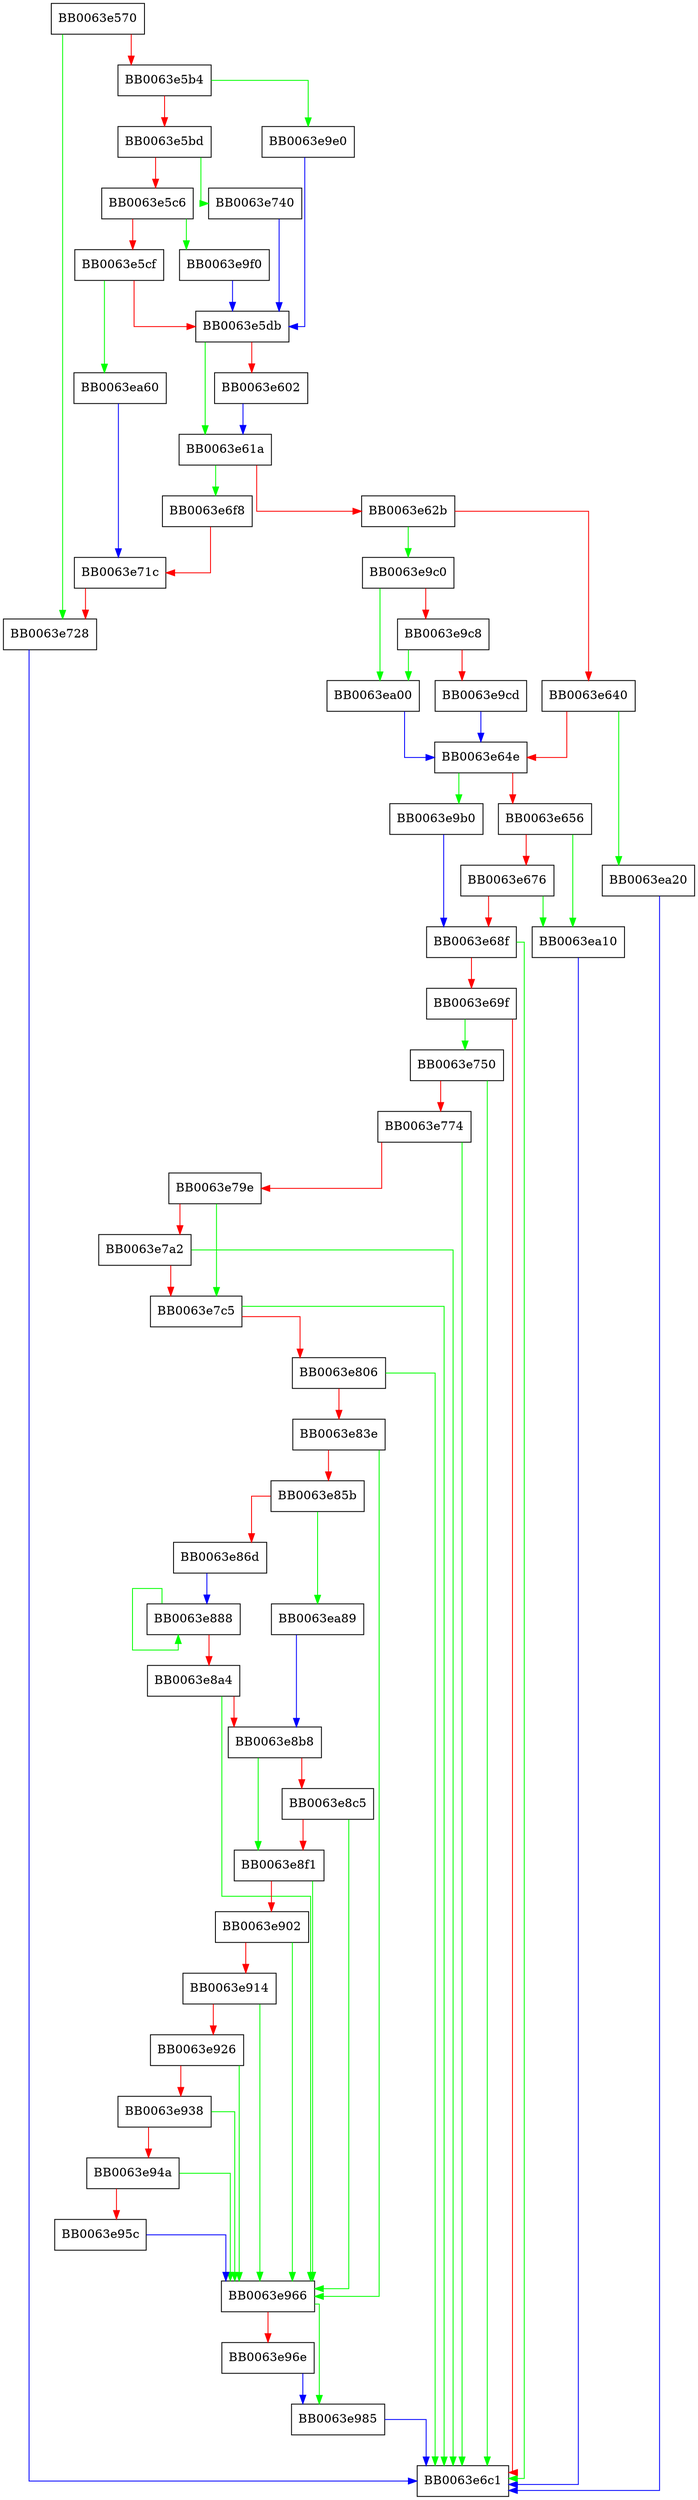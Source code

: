 digraph ossl_rsa_padding_add_PKCS1_PSS_mgf1 {
  node [shape="box"];
  graph [splines=ortho];
  BB0063e570 -> BB0063e728 [color="green"];
  BB0063e570 -> BB0063e5b4 [color="red"];
  BB0063e5b4 -> BB0063e9e0 [color="green"];
  BB0063e5b4 -> BB0063e5bd [color="red"];
  BB0063e5bd -> BB0063e740 [color="green"];
  BB0063e5bd -> BB0063e5c6 [color="red"];
  BB0063e5c6 -> BB0063e9f0 [color="green"];
  BB0063e5c6 -> BB0063e5cf [color="red"];
  BB0063e5cf -> BB0063ea60 [color="green"];
  BB0063e5cf -> BB0063e5db [color="red"];
  BB0063e5db -> BB0063e61a [color="green"];
  BB0063e5db -> BB0063e602 [color="red"];
  BB0063e602 -> BB0063e61a [color="blue"];
  BB0063e61a -> BB0063e6f8 [color="green"];
  BB0063e61a -> BB0063e62b [color="red"];
  BB0063e62b -> BB0063e9c0 [color="green"];
  BB0063e62b -> BB0063e640 [color="red"];
  BB0063e640 -> BB0063ea20 [color="green"];
  BB0063e640 -> BB0063e64e [color="red"];
  BB0063e64e -> BB0063e9b0 [color="green"];
  BB0063e64e -> BB0063e656 [color="red"];
  BB0063e656 -> BB0063ea10 [color="green"];
  BB0063e656 -> BB0063e676 [color="red"];
  BB0063e676 -> BB0063ea10 [color="green"];
  BB0063e676 -> BB0063e68f [color="red"];
  BB0063e68f -> BB0063e6c1 [color="green"];
  BB0063e68f -> BB0063e69f [color="red"];
  BB0063e69f -> BB0063e750 [color="green"];
  BB0063e69f -> BB0063e6c1 [color="red"];
  BB0063e6f8 -> BB0063e71c [color="red"];
  BB0063e71c -> BB0063e728 [color="red"];
  BB0063e728 -> BB0063e6c1 [color="blue"];
  BB0063e740 -> BB0063e5db [color="blue"];
  BB0063e750 -> BB0063e6c1 [color="green"];
  BB0063e750 -> BB0063e774 [color="red"];
  BB0063e774 -> BB0063e6c1 [color="green"];
  BB0063e774 -> BB0063e79e [color="red"];
  BB0063e79e -> BB0063e7c5 [color="green"];
  BB0063e79e -> BB0063e7a2 [color="red"];
  BB0063e7a2 -> BB0063e6c1 [color="green"];
  BB0063e7a2 -> BB0063e7c5 [color="red"];
  BB0063e7c5 -> BB0063e6c1 [color="green"];
  BB0063e7c5 -> BB0063e806 [color="red"];
  BB0063e806 -> BB0063e6c1 [color="green"];
  BB0063e806 -> BB0063e83e [color="red"];
  BB0063e83e -> BB0063e966 [color="green"];
  BB0063e83e -> BB0063e85b [color="red"];
  BB0063e85b -> BB0063ea89 [color="green"];
  BB0063e85b -> BB0063e86d [color="red"];
  BB0063e86d -> BB0063e888 [color="blue"];
  BB0063e888 -> BB0063e888 [color="green"];
  BB0063e888 -> BB0063e8a4 [color="red"];
  BB0063e8a4 -> BB0063e966 [color="green"];
  BB0063e8a4 -> BB0063e8b8 [color="red"];
  BB0063e8b8 -> BB0063e8f1 [color="green"];
  BB0063e8b8 -> BB0063e8c5 [color="red"];
  BB0063e8c5 -> BB0063e966 [color="green"];
  BB0063e8c5 -> BB0063e8f1 [color="red"];
  BB0063e8f1 -> BB0063e966 [color="green"];
  BB0063e8f1 -> BB0063e902 [color="red"];
  BB0063e902 -> BB0063e966 [color="green"];
  BB0063e902 -> BB0063e914 [color="red"];
  BB0063e914 -> BB0063e966 [color="green"];
  BB0063e914 -> BB0063e926 [color="red"];
  BB0063e926 -> BB0063e966 [color="green"];
  BB0063e926 -> BB0063e938 [color="red"];
  BB0063e938 -> BB0063e966 [color="green"];
  BB0063e938 -> BB0063e94a [color="red"];
  BB0063e94a -> BB0063e966 [color="green"];
  BB0063e94a -> BB0063e95c [color="red"];
  BB0063e95c -> BB0063e966 [color="blue"];
  BB0063e966 -> BB0063e985 [color="green"];
  BB0063e966 -> BB0063e96e [color="red"];
  BB0063e96e -> BB0063e985 [color="blue"];
  BB0063e985 -> BB0063e6c1 [color="blue"];
  BB0063e9b0 -> BB0063e68f [color="blue"];
  BB0063e9c0 -> BB0063ea00 [color="green"];
  BB0063e9c0 -> BB0063e9c8 [color="red"];
  BB0063e9c8 -> BB0063ea00 [color="green"];
  BB0063e9c8 -> BB0063e9cd [color="red"];
  BB0063e9cd -> BB0063e64e [color="blue"];
  BB0063e9e0 -> BB0063e5db [color="blue"];
  BB0063e9f0 -> BB0063e5db [color="blue"];
  BB0063ea00 -> BB0063e64e [color="blue"];
  BB0063ea10 -> BB0063e6c1 [color="blue"];
  BB0063ea20 -> BB0063e6c1 [color="blue"];
  BB0063ea60 -> BB0063e71c [color="blue"];
  BB0063ea89 -> BB0063e8b8 [color="blue"];
}